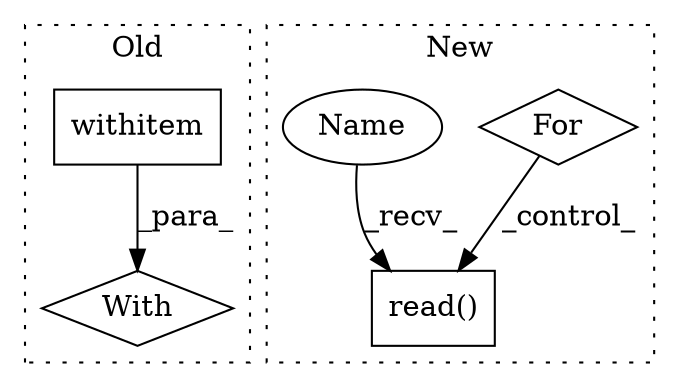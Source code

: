 digraph G {
subgraph cluster0 {
1 [label="With" a="39" s="3975,3979" l="0,49" shape="diamond"];
3 [label="withitem" a="49" s="3975" l="4" shape="box"];
label = "Old";
style="dotted";
}
subgraph cluster1 {
2 [label="read()" a="75" s="5068" l="11" shape="box"];
4 [label="For" a="107" s="4779,4804" l="4,14" shape="diamond"];
5 [label="Name" a="87" s="5068" l="4" shape="ellipse"];
label = "New";
style="dotted";
}
3 -> 1 [label="_para_"];
4 -> 2 [label="_control_"];
5 -> 2 [label="_recv_"];
}